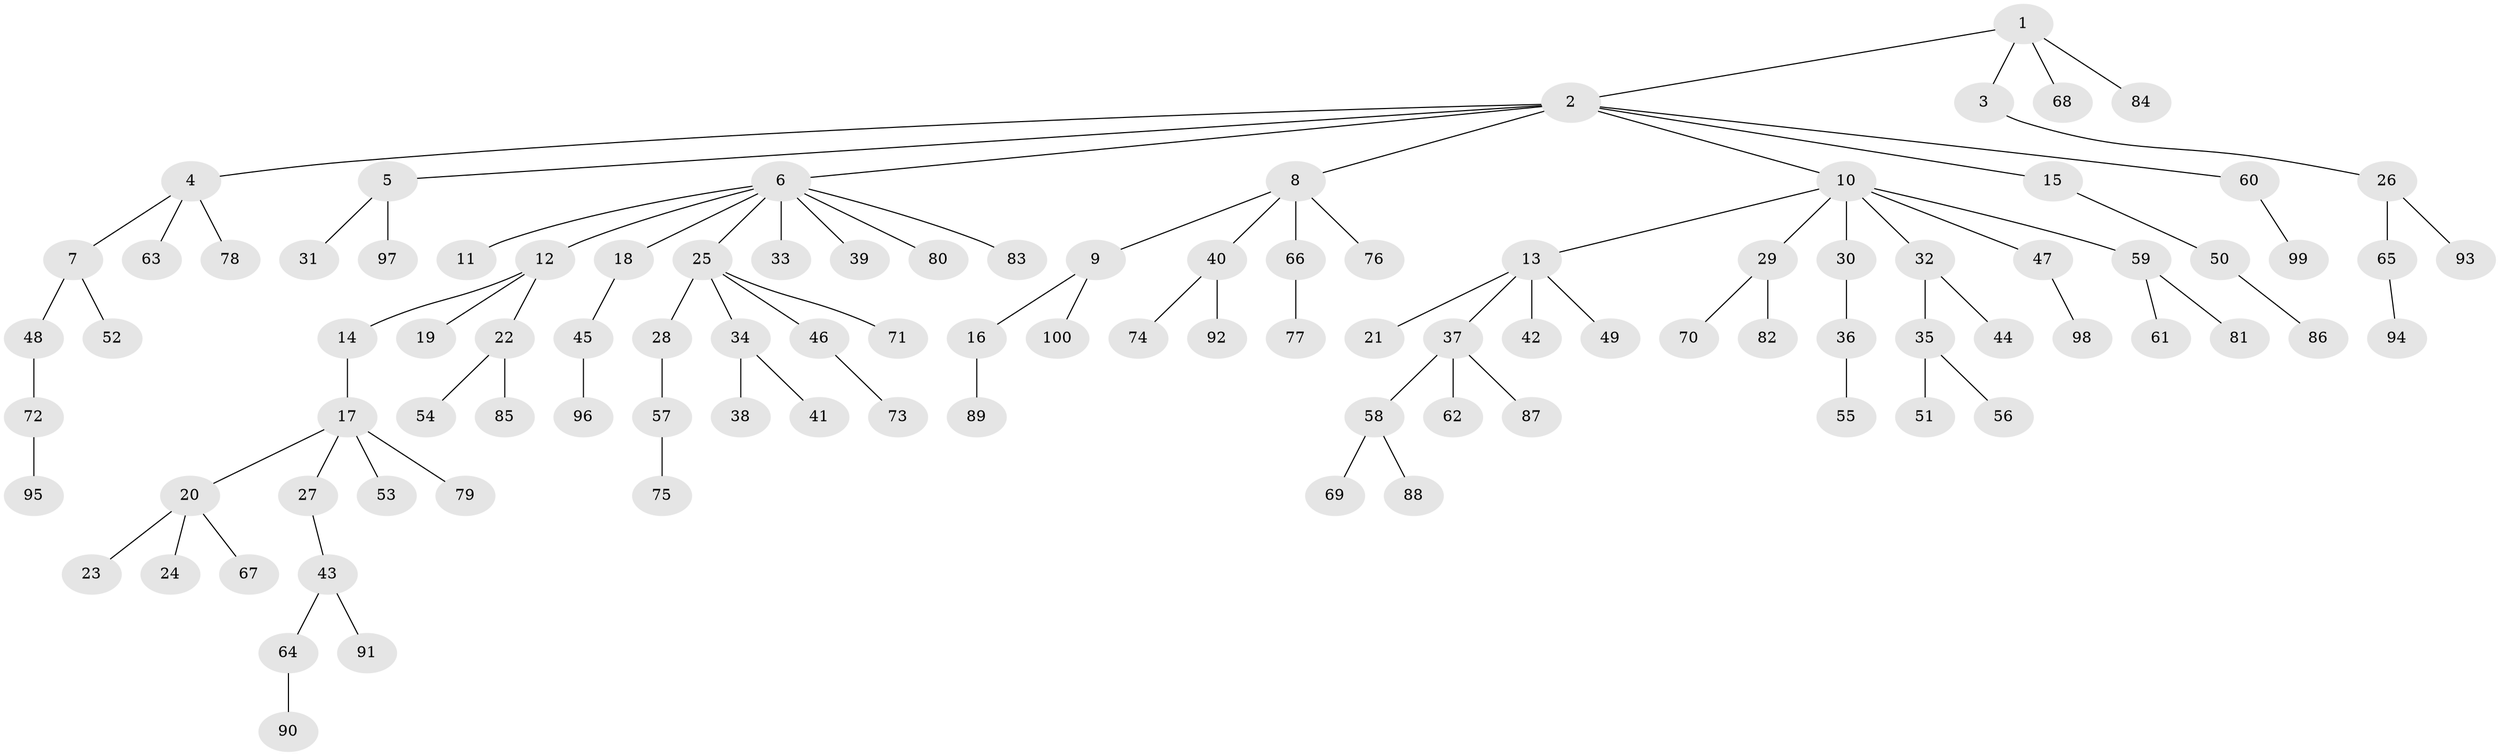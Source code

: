 // Generated by graph-tools (version 1.1) at 2025/38/02/21/25 10:38:55]
// undirected, 100 vertices, 99 edges
graph export_dot {
graph [start="1"]
  node [color=gray90,style=filled];
  1;
  2;
  3;
  4;
  5;
  6;
  7;
  8;
  9;
  10;
  11;
  12;
  13;
  14;
  15;
  16;
  17;
  18;
  19;
  20;
  21;
  22;
  23;
  24;
  25;
  26;
  27;
  28;
  29;
  30;
  31;
  32;
  33;
  34;
  35;
  36;
  37;
  38;
  39;
  40;
  41;
  42;
  43;
  44;
  45;
  46;
  47;
  48;
  49;
  50;
  51;
  52;
  53;
  54;
  55;
  56;
  57;
  58;
  59;
  60;
  61;
  62;
  63;
  64;
  65;
  66;
  67;
  68;
  69;
  70;
  71;
  72;
  73;
  74;
  75;
  76;
  77;
  78;
  79;
  80;
  81;
  82;
  83;
  84;
  85;
  86;
  87;
  88;
  89;
  90;
  91;
  92;
  93;
  94;
  95;
  96;
  97;
  98;
  99;
  100;
  1 -- 2;
  1 -- 3;
  1 -- 68;
  1 -- 84;
  2 -- 4;
  2 -- 5;
  2 -- 6;
  2 -- 8;
  2 -- 10;
  2 -- 15;
  2 -- 60;
  3 -- 26;
  4 -- 7;
  4 -- 63;
  4 -- 78;
  5 -- 31;
  5 -- 97;
  6 -- 11;
  6 -- 12;
  6 -- 18;
  6 -- 25;
  6 -- 33;
  6 -- 39;
  6 -- 80;
  6 -- 83;
  7 -- 48;
  7 -- 52;
  8 -- 9;
  8 -- 40;
  8 -- 66;
  8 -- 76;
  9 -- 16;
  9 -- 100;
  10 -- 13;
  10 -- 29;
  10 -- 30;
  10 -- 32;
  10 -- 47;
  10 -- 59;
  12 -- 14;
  12 -- 19;
  12 -- 22;
  13 -- 21;
  13 -- 37;
  13 -- 42;
  13 -- 49;
  14 -- 17;
  15 -- 50;
  16 -- 89;
  17 -- 20;
  17 -- 27;
  17 -- 53;
  17 -- 79;
  18 -- 45;
  20 -- 23;
  20 -- 24;
  20 -- 67;
  22 -- 54;
  22 -- 85;
  25 -- 28;
  25 -- 34;
  25 -- 46;
  25 -- 71;
  26 -- 65;
  26 -- 93;
  27 -- 43;
  28 -- 57;
  29 -- 70;
  29 -- 82;
  30 -- 36;
  32 -- 35;
  32 -- 44;
  34 -- 38;
  34 -- 41;
  35 -- 51;
  35 -- 56;
  36 -- 55;
  37 -- 58;
  37 -- 62;
  37 -- 87;
  40 -- 74;
  40 -- 92;
  43 -- 64;
  43 -- 91;
  45 -- 96;
  46 -- 73;
  47 -- 98;
  48 -- 72;
  50 -- 86;
  57 -- 75;
  58 -- 69;
  58 -- 88;
  59 -- 61;
  59 -- 81;
  60 -- 99;
  64 -- 90;
  65 -- 94;
  66 -- 77;
  72 -- 95;
}
